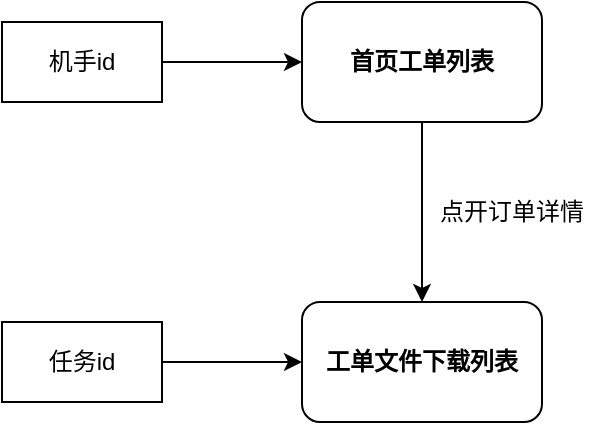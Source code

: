 <mxfile version="26.0.2">
  <diagram name="第 1 页" id="-bFmWnIOgYskP8WVXcl6">
    <mxGraphModel dx="1259" dy="749" grid="1" gridSize="10" guides="1" tooltips="1" connect="1" arrows="1" fold="1" page="1" pageScale="1" pageWidth="827" pageHeight="1169" math="0" shadow="0">
      <root>
        <mxCell id="0" />
        <mxCell id="1" parent="0" />
        <mxCell id="Cx2d999oBa-6Gh2xM0pa-6" style="edgeStyle=orthogonalEdgeStyle;rounded=0;orthogonalLoop=1;jettySize=auto;html=1;exitX=0.5;exitY=1;exitDx=0;exitDy=0;entryX=0.5;entryY=0;entryDx=0;entryDy=0;" edge="1" parent="1" source="Cx2d999oBa-6Gh2xM0pa-1" target="Cx2d999oBa-6Gh2xM0pa-5">
          <mxGeometry relative="1" as="geometry" />
        </mxCell>
        <mxCell id="Cx2d999oBa-6Gh2xM0pa-1" value="首页工单列表" style="rounded=1;whiteSpace=wrap;html=1;fontStyle=1" vertex="1" parent="1">
          <mxGeometry x="330" y="210" width="120" height="60" as="geometry" />
        </mxCell>
        <mxCell id="Cx2d999oBa-6Gh2xM0pa-4" style="edgeStyle=orthogonalEdgeStyle;rounded=0;orthogonalLoop=1;jettySize=auto;html=1;exitX=1;exitY=0.5;exitDx=0;exitDy=0;entryX=0;entryY=0.5;entryDx=0;entryDy=0;" edge="1" parent="1" source="Cx2d999oBa-6Gh2xM0pa-3" target="Cx2d999oBa-6Gh2xM0pa-1">
          <mxGeometry relative="1" as="geometry" />
        </mxCell>
        <mxCell id="Cx2d999oBa-6Gh2xM0pa-3" value="机手id" style="rounded=0;whiteSpace=wrap;html=1;" vertex="1" parent="1">
          <mxGeometry x="180" y="220" width="80" height="40" as="geometry" />
        </mxCell>
        <mxCell id="Cx2d999oBa-6Gh2xM0pa-5" value="工单文件下载列表" style="rounded=1;whiteSpace=wrap;html=1;fontStyle=1" vertex="1" parent="1">
          <mxGeometry x="330" y="360" width="120" height="60" as="geometry" />
        </mxCell>
        <mxCell id="Cx2d999oBa-6Gh2xM0pa-7" value="点开订单详情" style="text;html=1;align=center;verticalAlign=middle;whiteSpace=wrap;rounded=0;" vertex="1" parent="1">
          <mxGeometry x="390" y="300" width="90" height="30" as="geometry" />
        </mxCell>
        <mxCell id="Cx2d999oBa-6Gh2xM0pa-9" style="edgeStyle=orthogonalEdgeStyle;rounded=0;orthogonalLoop=1;jettySize=auto;html=1;exitX=1;exitY=0.5;exitDx=0;exitDy=0;" edge="1" parent="1" source="Cx2d999oBa-6Gh2xM0pa-8" target="Cx2d999oBa-6Gh2xM0pa-5">
          <mxGeometry relative="1" as="geometry" />
        </mxCell>
        <mxCell id="Cx2d999oBa-6Gh2xM0pa-8" value="任务id" style="rounded=0;whiteSpace=wrap;html=1;" vertex="1" parent="1">
          <mxGeometry x="180" y="370" width="80" height="40" as="geometry" />
        </mxCell>
      </root>
    </mxGraphModel>
  </diagram>
</mxfile>
